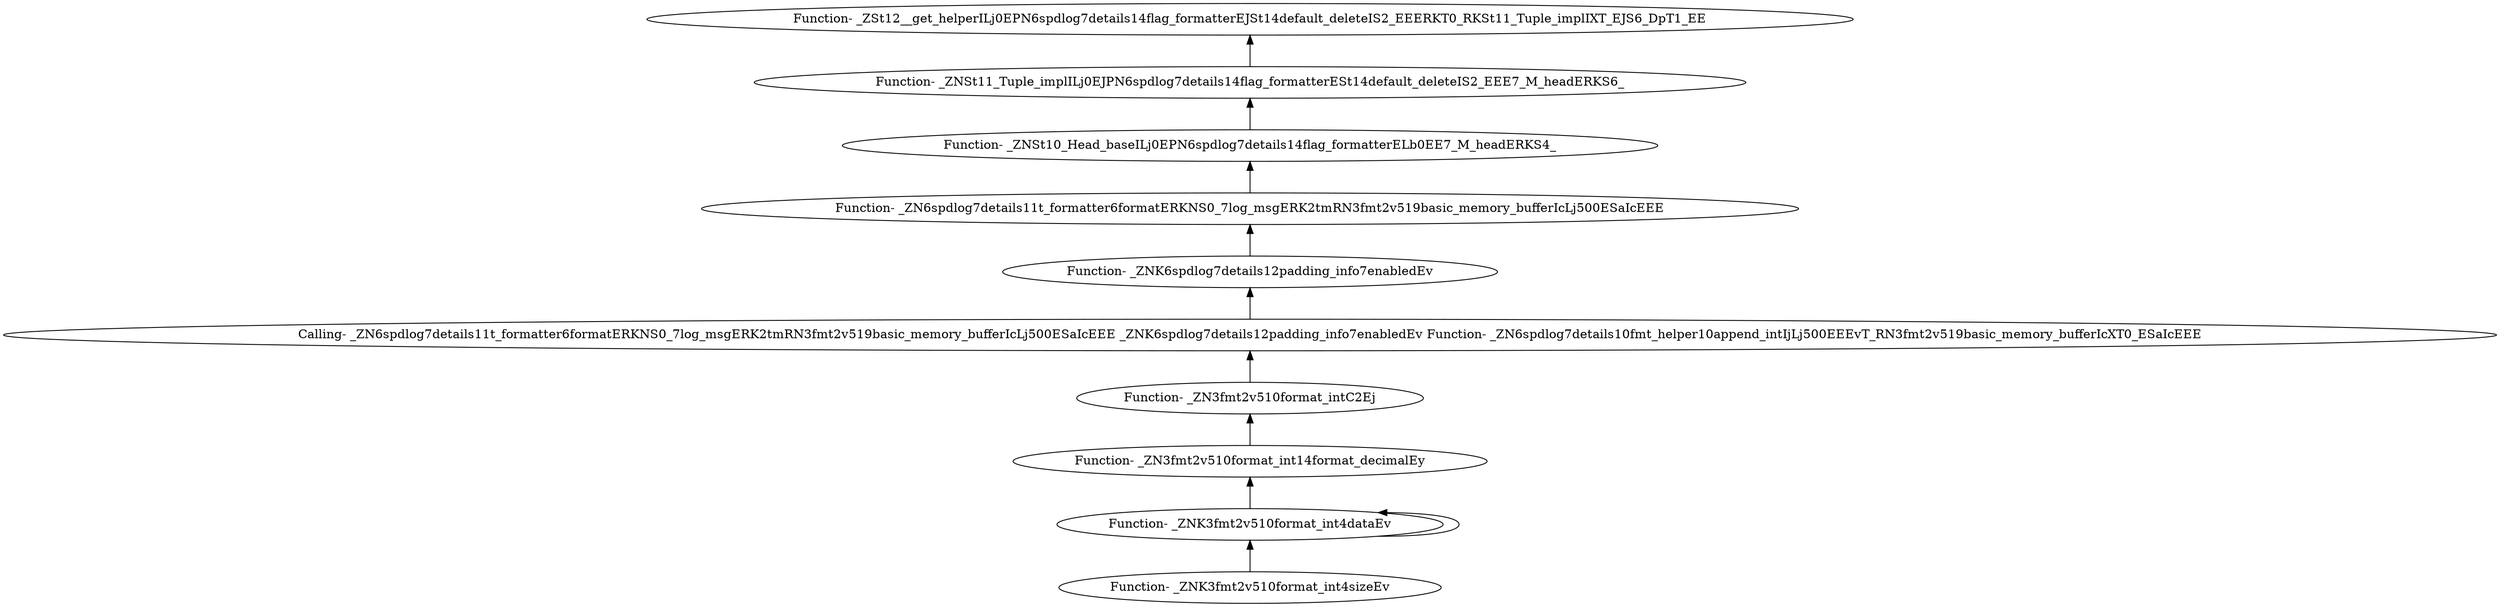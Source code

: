 digraph {
	"Function- _ZNK3fmt2v510format_int4sizeEv"
	"Function- _ZNK3fmt2v510format_int4dataEv"
	"Function- _ZNK3fmt2v510format_int4dataEv" -> "Function- _ZNK3fmt2v510format_int4sizeEv" [dir=back]
	"Function- _ZNK3fmt2v510format_int4dataEv"
	"Function- _ZNK3fmt2v510format_int4dataEv" -> "Function- _ZNK3fmt2v510format_int4dataEv" [dir=back]
	"Function- _ZN3fmt2v510format_int14format_decimalEy"
	"Function- _ZN3fmt2v510format_int14format_decimalEy" -> "Function- _ZNK3fmt2v510format_int4dataEv" [dir=back]
	"Function- _ZN3fmt2v510format_intC2Ej"
	"Function- _ZN3fmt2v510format_intC2Ej" -> "Function- _ZN3fmt2v510format_int14format_decimalEy" [dir=back]
	"Calling- _ZN6spdlog7details11t_formatter6formatERKNS0_7log_msgERK2tmRN3fmt2v519basic_memory_bufferIcLj500ESaIcEEE _ZNK6spdlog7details12padding_info7enabledEv Function- _ZN6spdlog7details10fmt_helper10append_intIjLj500EEEvT_RN3fmt2v519basic_memory_bufferIcXT0_ESaIcEEE"
	"Calling- _ZN6spdlog7details11t_formatter6formatERKNS0_7log_msgERK2tmRN3fmt2v519basic_memory_bufferIcLj500ESaIcEEE _ZNK6spdlog7details12padding_info7enabledEv Function- _ZN6spdlog7details10fmt_helper10append_intIjLj500EEEvT_RN3fmt2v519basic_memory_bufferIcXT0_ESaIcEEE" -> "Function- _ZN3fmt2v510format_intC2Ej" [dir=back]
	"Function- _ZNK6spdlog7details12padding_info7enabledEv"
	"Function- _ZNK6spdlog7details12padding_info7enabledEv" -> "Calling- _ZN6spdlog7details11t_formatter6formatERKNS0_7log_msgERK2tmRN3fmt2v519basic_memory_bufferIcLj500ESaIcEEE _ZNK6spdlog7details12padding_info7enabledEv Function- _ZN6spdlog7details10fmt_helper10append_intIjLj500EEEvT_RN3fmt2v519basic_memory_bufferIcXT0_ESaIcEEE" [dir=back]
	"Function- _ZN6spdlog7details11t_formatter6formatERKNS0_7log_msgERK2tmRN3fmt2v519basic_memory_bufferIcLj500ESaIcEEE"
	"Function- _ZN6spdlog7details11t_formatter6formatERKNS0_7log_msgERK2tmRN3fmt2v519basic_memory_bufferIcLj500ESaIcEEE" -> "Function- _ZNK6spdlog7details12padding_info7enabledEv" [dir=back]
	"Function- _ZNSt10_Head_baseILj0EPN6spdlog7details14flag_formatterELb0EE7_M_headERKS4_"
	"Function- _ZNSt10_Head_baseILj0EPN6spdlog7details14flag_formatterELb0EE7_M_headERKS4_" -> "Function- _ZN6spdlog7details11t_formatter6formatERKNS0_7log_msgERK2tmRN3fmt2v519basic_memory_bufferIcLj500ESaIcEEE" [dir=back]
	"Function- _ZNSt11_Tuple_implILj0EJPN6spdlog7details14flag_formatterESt14default_deleteIS2_EEE7_M_headERKS6_"
	"Function- _ZNSt11_Tuple_implILj0EJPN6spdlog7details14flag_formatterESt14default_deleteIS2_EEE7_M_headERKS6_" -> "Function- _ZNSt10_Head_baseILj0EPN6spdlog7details14flag_formatterELb0EE7_M_headERKS4_" [dir=back]
	"Function- _ZSt12__get_helperILj0EPN6spdlog7details14flag_formatterEJSt14default_deleteIS2_EEERKT0_RKSt11_Tuple_implIXT_EJS6_DpT1_EE"
	"Function- _ZSt12__get_helperILj0EPN6spdlog7details14flag_formatterEJSt14default_deleteIS2_EEERKT0_RKSt11_Tuple_implIXT_EJS6_DpT1_EE" -> "Function- _ZNSt11_Tuple_implILj0EJPN6spdlog7details14flag_formatterESt14default_deleteIS2_EEE7_M_headERKS6_" [dir=back]
}
